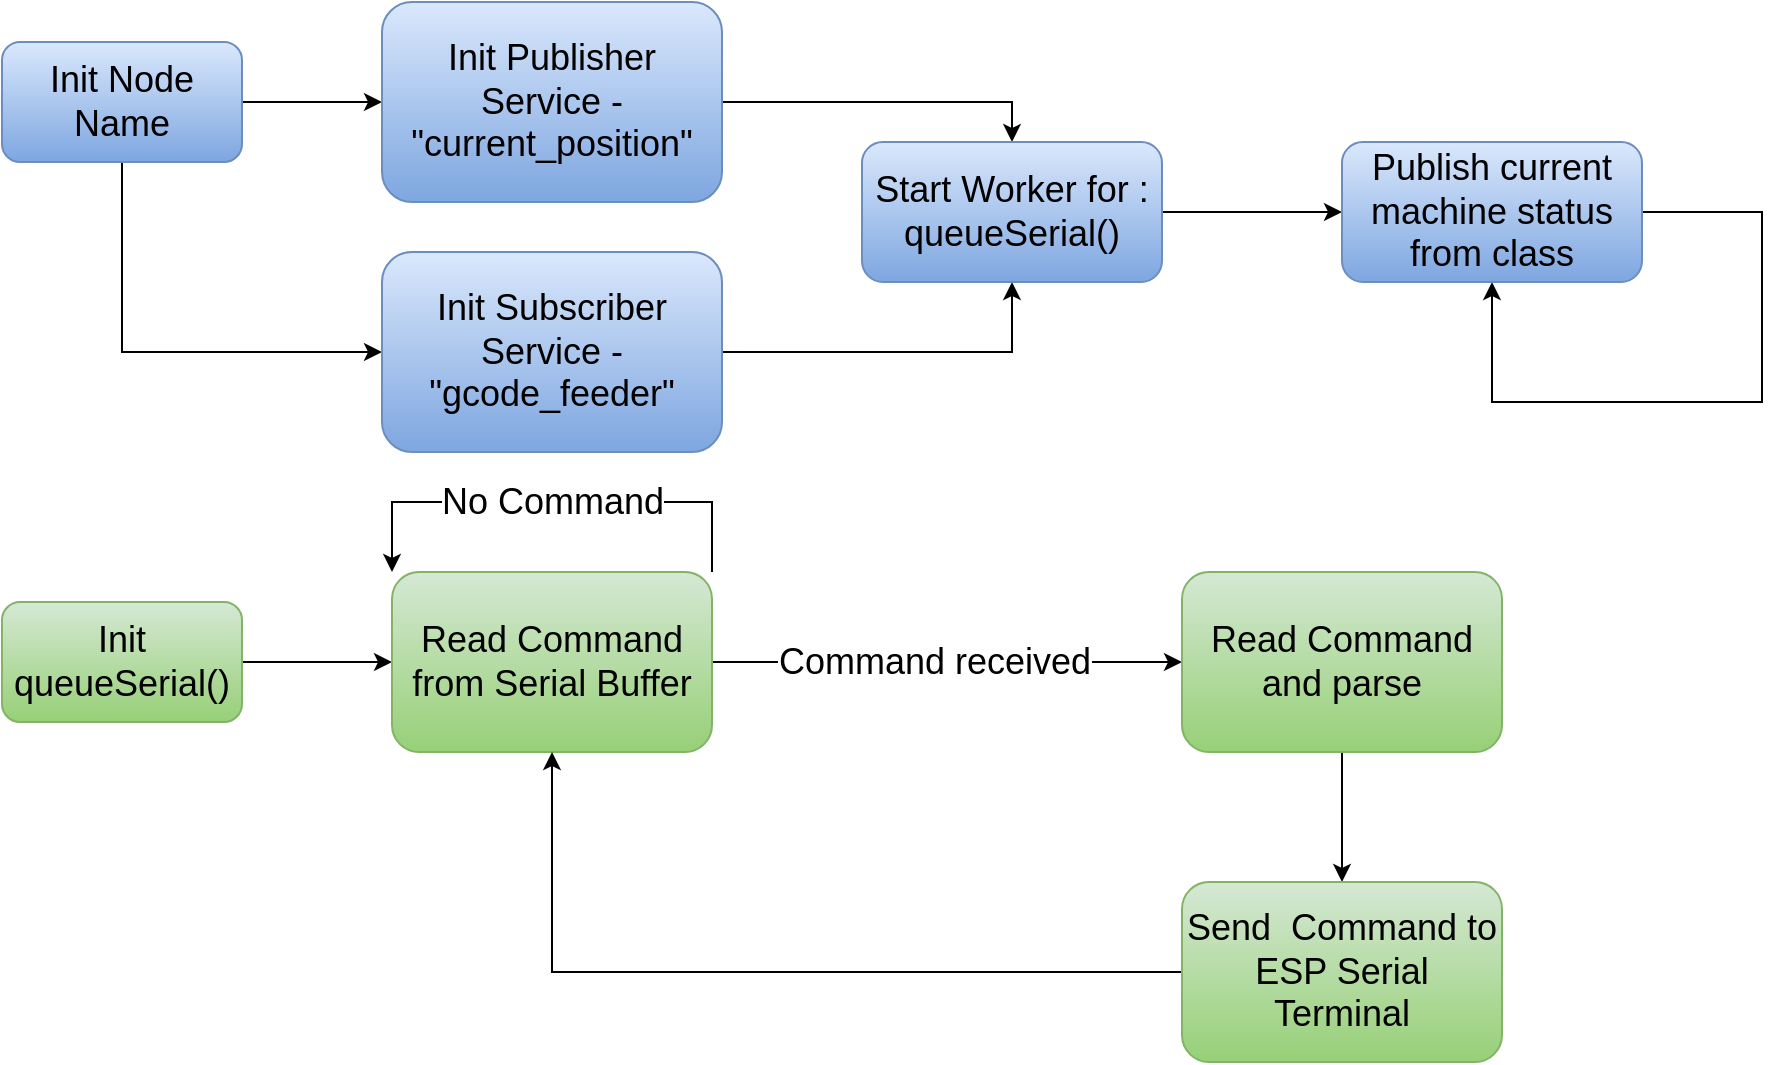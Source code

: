 <mxfile version="20.2.7" type="github" pages="2">
  <diagram name="ESP Node" id="c7558073-3199-34d8-9f00-42111426c3f3">
    <mxGraphModel dx="2062" dy="780" grid="1" gridSize="10" guides="1" tooltips="1" connect="1" arrows="1" fold="1" page="1" pageScale="1" pageWidth="826" pageHeight="1169" background="none" math="0" shadow="0">
      <root>
        <mxCell id="0" />
        <mxCell id="1" parent="0" />
        <mxCell id="GIicMz4sCmZAJAu6LZuT-5" style="edgeStyle=orthogonalEdgeStyle;rounded=0;orthogonalLoop=1;jettySize=auto;html=1;exitX=1;exitY=0.5;exitDx=0;exitDy=0;entryX=0;entryY=0.5;entryDx=0;entryDy=0;fontSize=18;" edge="1" parent="1" source="GIicMz4sCmZAJAu6LZuT-3" target="GIicMz4sCmZAJAu6LZuT-4">
          <mxGeometry relative="1" as="geometry" />
        </mxCell>
        <mxCell id="GIicMz4sCmZAJAu6LZuT-7" style="edgeStyle=orthogonalEdgeStyle;rounded=0;orthogonalLoop=1;jettySize=auto;html=1;exitX=0.5;exitY=1;exitDx=0;exitDy=0;entryX=0;entryY=0.5;entryDx=0;entryDy=0;fontSize=18;" edge="1" parent="1" source="GIicMz4sCmZAJAu6LZuT-3" target="GIicMz4sCmZAJAu6LZuT-6">
          <mxGeometry relative="1" as="geometry" />
        </mxCell>
        <mxCell id="GIicMz4sCmZAJAu6LZuT-3" value="Init Node Name" style="rounded=1;whiteSpace=wrap;html=1;fontSize=18;fillColor=#dae8fc;gradientColor=#7ea6e0;strokeColor=#6c8ebf;" vertex="1" parent="1">
          <mxGeometry x="60" y="380" width="120" height="60" as="geometry" />
        </mxCell>
        <mxCell id="GIicMz4sCmZAJAu6LZuT-11" style="edgeStyle=orthogonalEdgeStyle;rounded=0;orthogonalLoop=1;jettySize=auto;html=1;exitX=1;exitY=0.5;exitDx=0;exitDy=0;entryX=0.5;entryY=0;entryDx=0;entryDy=0;fontSize=18;" edge="1" parent="1" source="GIicMz4sCmZAJAu6LZuT-4" target="GIicMz4sCmZAJAu6LZuT-9">
          <mxGeometry relative="1" as="geometry" />
        </mxCell>
        <mxCell id="GIicMz4sCmZAJAu6LZuT-4" value="Init Publisher Service - &quot;current_position&quot;" style="rounded=1;whiteSpace=wrap;html=1;fontSize=18;fillColor=#dae8fc;gradientColor=#7ea6e0;strokeColor=#6c8ebf;" vertex="1" parent="1">
          <mxGeometry x="250" y="360" width="170" height="100" as="geometry" />
        </mxCell>
        <mxCell id="GIicMz4sCmZAJAu6LZuT-10" style="edgeStyle=orthogonalEdgeStyle;rounded=0;orthogonalLoop=1;jettySize=auto;html=1;exitX=1;exitY=0.5;exitDx=0;exitDy=0;entryX=0.5;entryY=1;entryDx=0;entryDy=0;fontSize=18;" edge="1" parent="1" source="GIicMz4sCmZAJAu6LZuT-6" target="GIicMz4sCmZAJAu6LZuT-9">
          <mxGeometry relative="1" as="geometry" />
        </mxCell>
        <mxCell id="GIicMz4sCmZAJAu6LZuT-6" value="Init Subscriber Service - &quot;gcode_feeder&quot;" style="rounded=1;whiteSpace=wrap;html=1;fontSize=18;fillColor=#dae8fc;gradientColor=#7ea6e0;strokeColor=#6c8ebf;" vertex="1" parent="1">
          <mxGeometry x="250" y="485" width="170" height="100" as="geometry" />
        </mxCell>
        <mxCell id="GIicMz4sCmZAJAu6LZuT-12" style="edgeStyle=orthogonalEdgeStyle;rounded=0;orthogonalLoop=1;jettySize=auto;html=1;exitX=1;exitY=0.5;exitDx=0;exitDy=0;fontSize=18;entryX=0;entryY=0.5;entryDx=0;entryDy=0;" edge="1" parent="1" source="GIicMz4sCmZAJAu6LZuT-9" target="GIicMz4sCmZAJAu6LZuT-13">
          <mxGeometry relative="1" as="geometry">
            <mxPoint x="780" y="465" as="targetPoint" />
          </mxGeometry>
        </mxCell>
        <mxCell id="GIicMz4sCmZAJAu6LZuT-9" value="Start Worker for : queueSerial()" style="rounded=1;whiteSpace=wrap;html=1;fontSize=18;fillColor=#dae8fc;gradientColor=#7ea6e0;strokeColor=#6c8ebf;" vertex="1" parent="1">
          <mxGeometry x="490" y="430" width="150" height="70" as="geometry" />
        </mxCell>
        <mxCell id="GIicMz4sCmZAJAu6LZuT-14" style="edgeStyle=orthogonalEdgeStyle;rounded=0;orthogonalLoop=1;jettySize=auto;html=1;exitX=1;exitY=0.5;exitDx=0;exitDy=0;fontSize=18;entryX=0.5;entryY=1;entryDx=0;entryDy=0;" edge="1" parent="1" source="GIicMz4sCmZAJAu6LZuT-13" target="GIicMz4sCmZAJAu6LZuT-13">
          <mxGeometry relative="1" as="geometry">
            <mxPoint x="920" y="540" as="targetPoint" />
            <Array as="points">
              <mxPoint x="940" y="465" />
              <mxPoint x="940" y="560" />
              <mxPoint x="805" y="560" />
            </Array>
          </mxGeometry>
        </mxCell>
        <mxCell id="GIicMz4sCmZAJAu6LZuT-13" value="Publish current machine status from class" style="rounded=1;whiteSpace=wrap;html=1;fontSize=18;fillColor=#dae8fc;gradientColor=#7ea6e0;strokeColor=#6c8ebf;" vertex="1" parent="1">
          <mxGeometry x="730" y="430" width="150" height="70" as="geometry" />
        </mxCell>
        <mxCell id="GIicMz4sCmZAJAu6LZuT-16" style="edgeStyle=orthogonalEdgeStyle;rounded=0;orthogonalLoop=1;jettySize=auto;html=1;exitX=1;exitY=0.5;exitDx=0;exitDy=0;fontSize=18;entryX=0;entryY=0.5;entryDx=0;entryDy=0;" edge="1" parent="1" source="GIicMz4sCmZAJAu6LZuT-15" target="GIicMz4sCmZAJAu6LZuT-18">
          <mxGeometry relative="1" as="geometry">
            <mxPoint x="310" y="690" as="targetPoint" />
          </mxGeometry>
        </mxCell>
        <mxCell id="GIicMz4sCmZAJAu6LZuT-15" value="Init queueSerial()" style="rounded=1;whiteSpace=wrap;html=1;fontSize=18;fillColor=#d5e8d4;gradientColor=#97d077;strokeColor=#82b366;" vertex="1" parent="1">
          <mxGeometry x="60" y="660" width="120" height="60" as="geometry" />
        </mxCell>
        <mxCell id="GIicMz4sCmZAJAu6LZuT-19" style="edgeStyle=orthogonalEdgeStyle;rounded=0;orthogonalLoop=1;jettySize=auto;html=1;exitX=1;exitY=0.5;exitDx=0;exitDy=0;fontSize=18;entryX=0;entryY=0.5;entryDx=0;entryDy=0;" edge="1" parent="1" source="GIicMz4sCmZAJAu6LZuT-18" target="GIicMz4sCmZAJAu6LZuT-23">
          <mxGeometry relative="1" as="geometry">
            <mxPoint x="690" y="690" as="targetPoint" />
          </mxGeometry>
        </mxCell>
        <mxCell id="GIicMz4sCmZAJAu6LZuT-22" value="Command received" style="edgeLabel;html=1;align=center;verticalAlign=middle;resizable=0;points=[];fontSize=18;" vertex="1" connectable="0" parent="GIicMz4sCmZAJAu6LZuT-19">
          <mxGeometry x="-0.248" y="-1" relative="1" as="geometry">
            <mxPoint x="22" y="-1" as="offset" />
          </mxGeometry>
        </mxCell>
        <mxCell id="GIicMz4sCmZAJAu6LZuT-18" value="Read Command from Serial Buffer" style="rounded=1;whiteSpace=wrap;html=1;fontSize=18;fillColor=#d5e8d4;gradientColor=#97d077;strokeColor=#82b366;" vertex="1" parent="1">
          <mxGeometry x="255" y="645" width="160" height="90" as="geometry" />
        </mxCell>
        <mxCell id="GIicMz4sCmZAJAu6LZuT-20" style="edgeStyle=orthogonalEdgeStyle;rounded=0;orthogonalLoop=1;jettySize=auto;html=1;exitX=1;exitY=0;exitDx=0;exitDy=0;entryX=0;entryY=0;entryDx=0;entryDy=0;fontSize=18;" edge="1" parent="1" source="GIicMz4sCmZAJAu6LZuT-18" target="GIicMz4sCmZAJAu6LZuT-18">
          <mxGeometry relative="1" as="geometry">
            <Array as="points">
              <mxPoint x="415" y="610" />
              <mxPoint x="255" y="610" />
            </Array>
          </mxGeometry>
        </mxCell>
        <mxCell id="GIicMz4sCmZAJAu6LZuT-21" value="No Command" style="edgeLabel;html=1;align=center;verticalAlign=middle;resizable=0;points=[];fontSize=18;" vertex="1" connectable="0" parent="GIicMz4sCmZAJAu6LZuT-20">
          <mxGeometry x="0.228" y="3" relative="1" as="geometry">
            <mxPoint x="26" y="-3" as="offset" />
          </mxGeometry>
        </mxCell>
        <mxCell id="GIicMz4sCmZAJAu6LZuT-25" style="edgeStyle=orthogonalEdgeStyle;rounded=0;orthogonalLoop=1;jettySize=auto;html=1;exitX=0.5;exitY=1;exitDx=0;exitDy=0;entryX=0.5;entryY=0;entryDx=0;entryDy=0;fontSize=18;" edge="1" parent="1" source="GIicMz4sCmZAJAu6LZuT-23" target="GIicMz4sCmZAJAu6LZuT-24">
          <mxGeometry relative="1" as="geometry" />
        </mxCell>
        <mxCell id="GIicMz4sCmZAJAu6LZuT-23" value="Read Command and parse" style="rounded=1;whiteSpace=wrap;html=1;fontSize=18;fillColor=#d5e8d4;gradientColor=#97d077;strokeColor=#82b366;" vertex="1" parent="1">
          <mxGeometry x="650" y="645" width="160" height="90" as="geometry" />
        </mxCell>
        <mxCell id="GIicMz4sCmZAJAu6LZuT-26" style="edgeStyle=orthogonalEdgeStyle;rounded=0;orthogonalLoop=1;jettySize=auto;html=1;exitX=0;exitY=0.5;exitDx=0;exitDy=0;entryX=0.5;entryY=1;entryDx=0;entryDy=0;fontSize=18;" edge="1" parent="1" source="GIicMz4sCmZAJAu6LZuT-24" target="GIicMz4sCmZAJAu6LZuT-18">
          <mxGeometry relative="1" as="geometry" />
        </mxCell>
        <mxCell id="GIicMz4sCmZAJAu6LZuT-24" value="Send&amp;nbsp; Command to ESP Serial Terminal" style="rounded=1;whiteSpace=wrap;html=1;fontSize=18;fillColor=#d5e8d4;gradientColor=#97d077;strokeColor=#82b366;" vertex="1" parent="1">
          <mxGeometry x="650" y="800" width="160" height="90" as="geometry" />
        </mxCell>
      </root>
    </mxGraphModel>
  </diagram>
  <diagram id="EnJ13aC3PNFj5qQR-4Yi" name="Ruby Web UI">
    <mxGraphModel dx="2062" dy="780" grid="1" gridSize="10" guides="1" tooltips="1" connect="1" arrows="1" fold="1" page="1" pageScale="1" pageWidth="850" pageHeight="1100" math="0" shadow="0">
      <root>
        <mxCell id="0" />
        <mxCell id="1" parent="0" />
        <mxCell id="uVHy9OdmD0yxwRR3q8am-6" value="" style="group" vertex="1" connectable="0" parent="1">
          <mxGeometry x="60" y="120" width="260" height="260" as="geometry" />
        </mxCell>
        <mxCell id="uVHy9OdmD0yxwRR3q8am-1" value="" style="whiteSpace=wrap;html=1;aspect=fixed;fillColor=#d5e8d4;gradientColor=#97d077;strokeColor=#82b366;" vertex="1" parent="uVHy9OdmD0yxwRR3q8am-6">
          <mxGeometry width="260" height="260" as="geometry" />
        </mxCell>
        <mxCell id="uVHy9OdmD0yxwRR3q8am-2" value="&lt;font style=&quot;font-size: 18px;&quot;&gt;Analyses&lt;/font&gt;" style="text;html=1;strokeColor=none;fillColor=none;align=center;verticalAlign=middle;whiteSpace=wrap;rounded=0;" vertex="1" parent="uVHy9OdmD0yxwRR3q8am-6">
          <mxGeometry x="30" y="20" width="120" height="30" as="geometry" />
        </mxCell>
        <mxCell id="uVHy9OdmD0yxwRR3q8am-3" value="New Analysis Builder Grid" style="rounded=1;whiteSpace=wrap;html=1;fontSize=18;fillColor=#fff2cc;gradientColor=#ffd966;strokeColor=#d6b656;" vertex="1" parent="uVHy9OdmD0yxwRR3q8am-6">
          <mxGeometry x="45" y="70" width="170" height="80" as="geometry" />
        </mxCell>
        <mxCell id="uVHy9OdmD0yxwRR3q8am-4" value="Edit Analysis Grid " style="rounded=1;whiteSpace=wrap;html=1;fontSize=18;fillColor=#fff2cc;gradientColor=#ffd966;strokeColor=#d6b656;" vertex="1" parent="uVHy9OdmD0yxwRR3q8am-6">
          <mxGeometry x="45" y="160" width="170" height="80" as="geometry" />
        </mxCell>
        <mxCell id="uVHy9OdmD0yxwRR3q8am-7" value="" style="group" vertex="1" connectable="0" parent="1">
          <mxGeometry x="390" y="120" width="260" height="260" as="geometry" />
        </mxCell>
        <mxCell id="uVHy9OdmD0yxwRR3q8am-8" value="" style="whiteSpace=wrap;html=1;aspect=fixed;fillColor=#d5e8d4;gradientColor=#97d077;strokeColor=#82b366;" vertex="1" parent="uVHy9OdmD0yxwRR3q8am-7">
          <mxGeometry width="260" height="260" as="geometry" />
        </mxCell>
        <mxCell id="uVHy9OdmD0yxwRR3q8am-9" value="&lt;font style=&quot;font-size: 18px;&quot;&gt;Dashboard&lt;/font&gt;" style="text;html=1;strokeColor=none;fillColor=none;align=center;verticalAlign=middle;whiteSpace=wrap;rounded=0;" vertex="1" parent="uVHy9OdmD0yxwRR3q8am-7">
          <mxGeometry x="30" y="20" width="120" height="30" as="geometry" />
        </mxCell>
        <mxCell id="uVHy9OdmD0yxwRR3q8am-10" value="Machine Status" style="rounded=1;whiteSpace=wrap;html=1;fontSize=18;fillColor=#fff2cc;gradientColor=#ffd966;strokeColor=#d6b656;" vertex="1" parent="uVHy9OdmD0yxwRR3q8am-7">
          <mxGeometry x="45" y="70" width="170" height="80" as="geometry" />
        </mxCell>
        <mxCell id="uVHy9OdmD0yxwRR3q8am-11" value="Manual Gcode Controls" style="rounded=1;whiteSpace=wrap;html=1;fontSize=18;fillColor=#fff2cc;gradientColor=#ffd966;strokeColor=#d6b656;" vertex="1" parent="uVHy9OdmD0yxwRR3q8am-7">
          <mxGeometry x="45" y="160" width="170" height="80" as="geometry" />
        </mxCell>
        <mxCell id="uVHy9OdmD0yxwRR3q8am-12" value="" style="group" vertex="1" connectable="0" parent="1">
          <mxGeometry x="390" y="420" width="260" height="260" as="geometry" />
        </mxCell>
        <mxCell id="uVHy9OdmD0yxwRR3q8am-13" value="" style="whiteSpace=wrap;html=1;aspect=fixed;fillColor=#d5e8d4;gradientColor=#97d077;strokeColor=#82b366;" vertex="1" parent="uVHy9OdmD0yxwRR3q8am-12">
          <mxGeometry width="260" height="260" as="geometry" />
        </mxCell>
        <mxCell id="uVHy9OdmD0yxwRR3q8am-14" value="&lt;font style=&quot;font-size: 18px;&quot;&gt;Programs&lt;/font&gt;" style="text;html=1;strokeColor=none;fillColor=none;align=center;verticalAlign=middle;whiteSpace=wrap;rounded=0;" vertex="1" parent="uVHy9OdmD0yxwRR3q8am-12">
          <mxGeometry x="30" y="20" width="120" height="30" as="geometry" />
        </mxCell>
        <mxCell id="uVHy9OdmD0yxwRR3q8am-15" value="New Program Editor" style="rounded=1;whiteSpace=wrap;html=1;fontSize=18;fillColor=#fff2cc;gradientColor=#ffd966;strokeColor=#d6b656;" vertex="1" parent="uVHy9OdmD0yxwRR3q8am-12">
          <mxGeometry x="45" y="70" width="170" height="80" as="geometry" />
        </mxCell>
        <mxCell id="uVHy9OdmD0yxwRR3q8am-16" value="Run/Delete Program" style="rounded=1;whiteSpace=wrap;html=1;fontSize=18;fillColor=#fff2cc;gradientColor=#ffd966;strokeColor=#d6b656;" vertex="1" parent="uVHy9OdmD0yxwRR3q8am-12">
          <mxGeometry x="45" y="160" width="170" height="80" as="geometry" />
        </mxCell>
        <mxCell id="uVHy9OdmD0yxwRR3q8am-17" value="" style="group" vertex="1" connectable="0" parent="1">
          <mxGeometry x="60" y="420" width="260" height="260" as="geometry" />
        </mxCell>
        <mxCell id="uVHy9OdmD0yxwRR3q8am-18" value="" style="whiteSpace=wrap;html=1;aspect=fixed;fillColor=#d5e8d4;gradientColor=#97d077;strokeColor=#82b366;" vertex="1" parent="uVHy9OdmD0yxwRR3q8am-17">
          <mxGeometry width="260" height="260" as="geometry" />
        </mxCell>
        <mxCell id="uVHy9OdmD0yxwRR3q8am-19" value="&lt;font style=&quot;font-size: 18px;&quot;&gt;Machine Settings&lt;/font&gt;" style="text;html=1;strokeColor=none;fillColor=none;align=center;verticalAlign=middle;whiteSpace=wrap;rounded=0;" vertex="1" parent="uVHy9OdmD0yxwRR3q8am-17">
          <mxGeometry x="30" y="20" width="160" height="30" as="geometry" />
        </mxCell>
        <mxCell id="uVHy9OdmD0yxwRR3q8am-20" value="Edit Settings" style="rounded=1;whiteSpace=wrap;html=1;fontSize=18;fillColor=#fff2cc;gradientColor=#ffd966;strokeColor=#d6b656;" vertex="1" parent="uVHy9OdmD0yxwRR3q8am-17">
          <mxGeometry x="45" y="70" width="170" height="80" as="geometry" />
        </mxCell>
      </root>
    </mxGraphModel>
  </diagram>
</mxfile>
